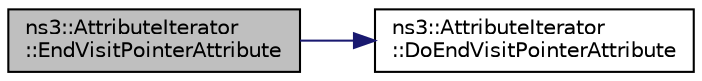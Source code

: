 digraph "ns3::AttributeIterator::EndVisitPointerAttribute"
{
 // LATEX_PDF_SIZE
  edge [fontname="Helvetica",fontsize="10",labelfontname="Helvetica",labelfontsize="10"];
  node [fontname="Helvetica",fontsize="10",shape=record];
  rankdir="LR";
  Node1 [label="ns3::AttributeIterator\l::EndVisitPointerAttribute",height=0.2,width=0.4,color="black", fillcolor="grey75", style="filled", fontcolor="black",tooltip="End the visit to the attribute of type ns3::PointerValue."];
  Node1 -> Node2 [color="midnightblue",fontsize="10",style="solid",fontname="Helvetica"];
  Node2 [label="ns3::AttributeIterator\l::DoEndVisitPointerAttribute",height=0.2,width=0.4,color="black", fillcolor="white", style="filled",URL="$classns3_1_1_attribute_iterator.html#a1d8887c8a7283f8c09539571809dbe65",tooltip="End the visit to the attribute of type ns3::PointerValue."];
}
